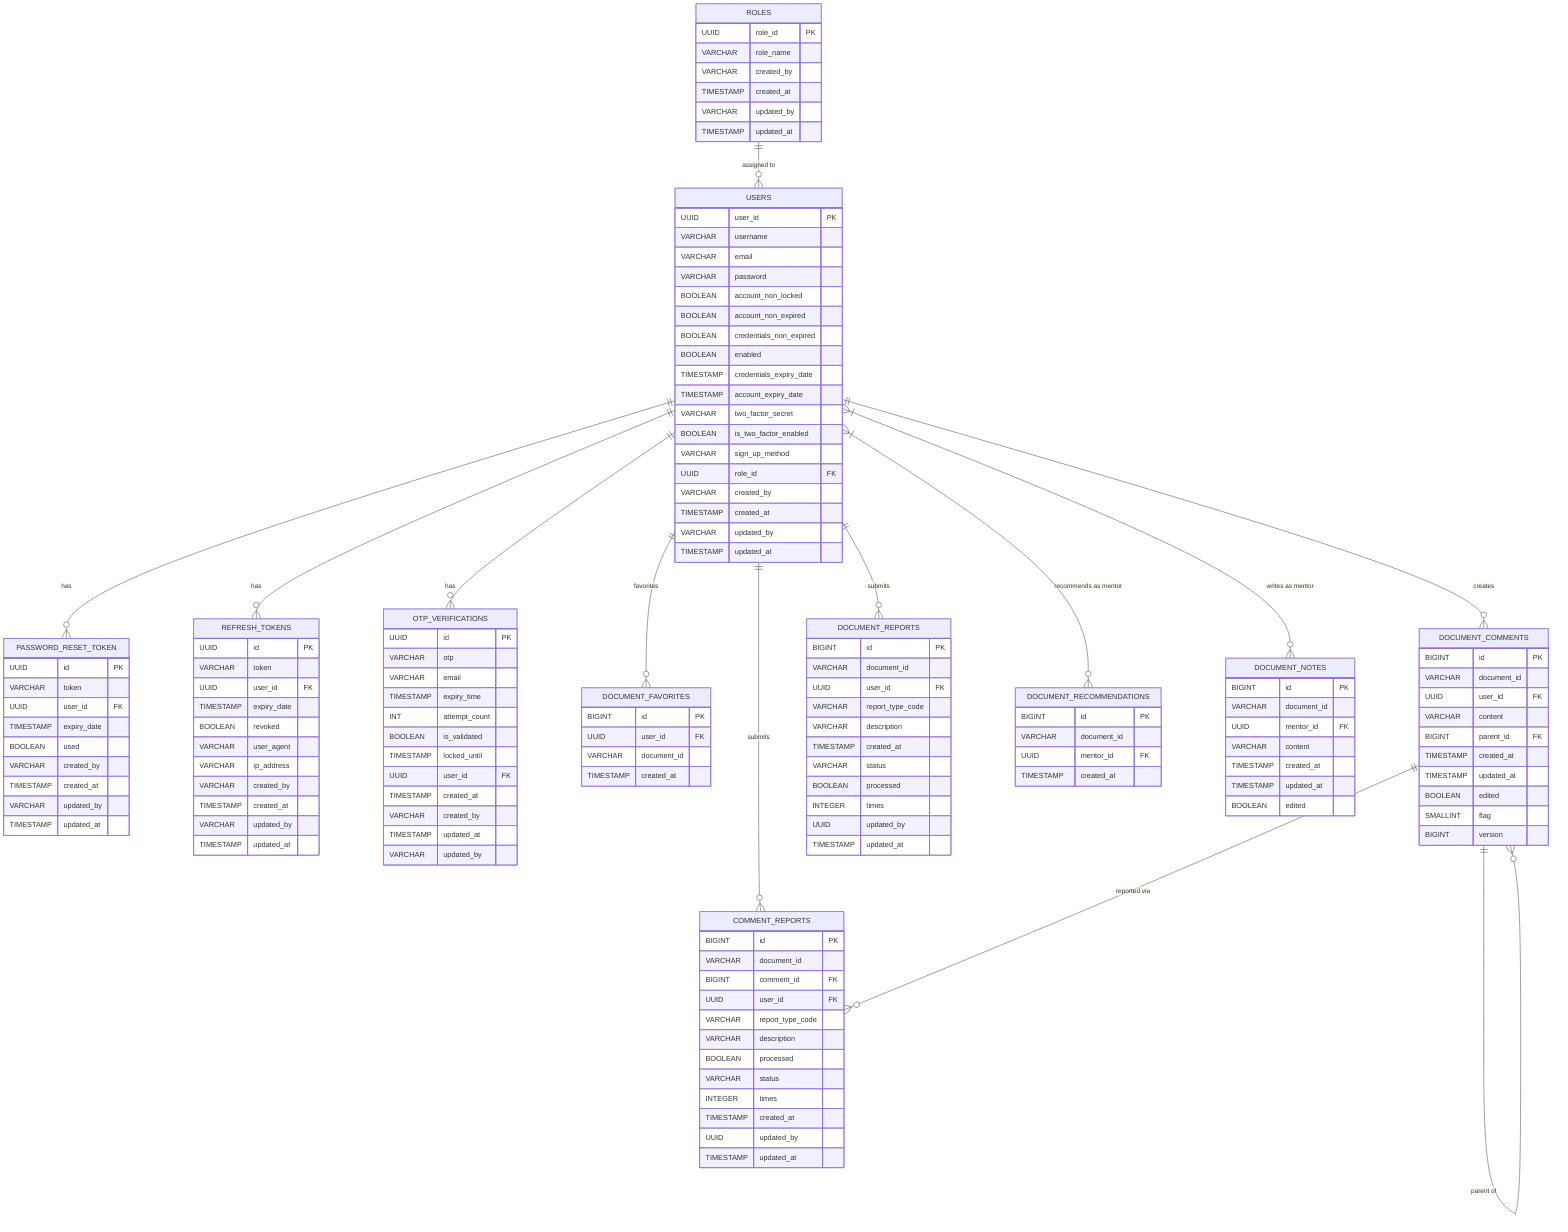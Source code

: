 erDiagram
    ROLES ||--o{ USERS : "assigned to"
    USERS ||--o{ PASSWORD_RESET_TOKEN : "has"
    USERS ||--o{ REFRESH_TOKENS : "has"
    USERS ||--o{ OTP_VERIFICATIONS : "has"
    USERS ||--o{ DOCUMENT_FAVORITES : "favorites"
    USERS ||--o{ DOCUMENT_COMMENTS : "creates"
    USERS ||--o{ DOCUMENT_REPORTS : "submits"
    USERS ||--o{ COMMENT_REPORTS : "submits"
    USERS }|--o{ DOCUMENT_RECOMMENDATIONS : "recommends as mentor"
    USERS }|--o{ DOCUMENT_NOTES : "writes as mentor"
    DOCUMENT_COMMENTS ||--o{ COMMENT_REPORTS : "reported via"
    DOCUMENT_COMMENTS ||--o{ DOCUMENT_COMMENTS : "parent of"

    ROLES {
        UUID role_id PK
        VARCHAR role_name
        VARCHAR created_by
        TIMESTAMP created_at
        VARCHAR updated_by
        TIMESTAMP updated_at
    }

    USERS {
        UUID user_id PK
        VARCHAR username
        VARCHAR email
        VARCHAR password
        BOOLEAN account_non_locked
        BOOLEAN account_non_expired
        BOOLEAN credentials_non_expired
        BOOLEAN enabled
        TIMESTAMP credentials_expiry_date
        TIMESTAMP account_expiry_date
        VARCHAR two_factor_secret
        BOOLEAN is_two_factor_enabled
        VARCHAR sign_up_method
        UUID role_id FK
        VARCHAR created_by
        TIMESTAMP created_at
        VARCHAR updated_by
        TIMESTAMP updated_at
    }

    PASSWORD_RESET_TOKEN {
        UUID id PK
        VARCHAR token
        UUID user_id FK
        TIMESTAMP expiry_date
        BOOLEAN used
        VARCHAR created_by
        TIMESTAMP created_at
        VARCHAR updated_by
        TIMESTAMP updated_at
    }

    REFRESH_TOKENS {
        UUID id PK
        VARCHAR token
        UUID user_id FK
        TIMESTAMP expiry_date
        BOOLEAN revoked
        VARCHAR user_agent
        VARCHAR ip_address
        VARCHAR created_by
        TIMESTAMP created_at
        VARCHAR updated_by
        TIMESTAMP updated_at
    }

    OTP_VERIFICATIONS {
        UUID id PK
        VARCHAR otp
        VARCHAR email
        TIMESTAMP expiry_time
        INT attempt_count
        BOOLEAN is_validated
        TIMESTAMP locked_until
        UUID user_id FK
        TIMESTAMP created_at
        VARCHAR created_by
        TIMESTAMP updated_at
        VARCHAR updated_by
    }

    DOCUMENT_FAVORITES {
        BIGINT id PK
        UUID user_id FK
        VARCHAR document_id
        TIMESTAMP created_at
    }

    DOCUMENT_COMMENTS {
        BIGINT id PK
        VARCHAR document_id
        UUID user_id FK
        VARCHAR content
        BIGINT parent_id FK
        TIMESTAMP created_at
        TIMESTAMP updated_at
        BOOLEAN edited
        SMALLINT flag
        BIGINT version
    }

    DOCUMENT_REPORTS {
        BIGINT id PK
        VARCHAR document_id
        UUID user_id FK
        VARCHAR report_type_code
        VARCHAR description
        TIMESTAMP created_at
        VARCHAR status
        BOOLEAN processed
        INTEGER times
        UUID updated_by
        TIMESTAMP updated_at
    }

    COMMENT_REPORTS {
        BIGINT id PK
        VARCHAR document_id
        BIGINT comment_id FK
        UUID user_id FK
        VARCHAR report_type_code
        VARCHAR description
        BOOLEAN processed
        VARCHAR status
        INTEGER times
        TIMESTAMP created_at
        UUID updated_by
        TIMESTAMP updated_at
    }

    DOCUMENT_RECOMMENDATIONS {
        BIGINT id PK
        VARCHAR document_id
        UUID mentor_id FK
        TIMESTAMP created_at
    }

    DOCUMENT_NOTES {
        BIGINT id PK
        VARCHAR document_id
        UUID mentor_id FK
        VARCHAR content
        TIMESTAMP created_at
        TIMESTAMP updated_at
        BOOLEAN edited
    }